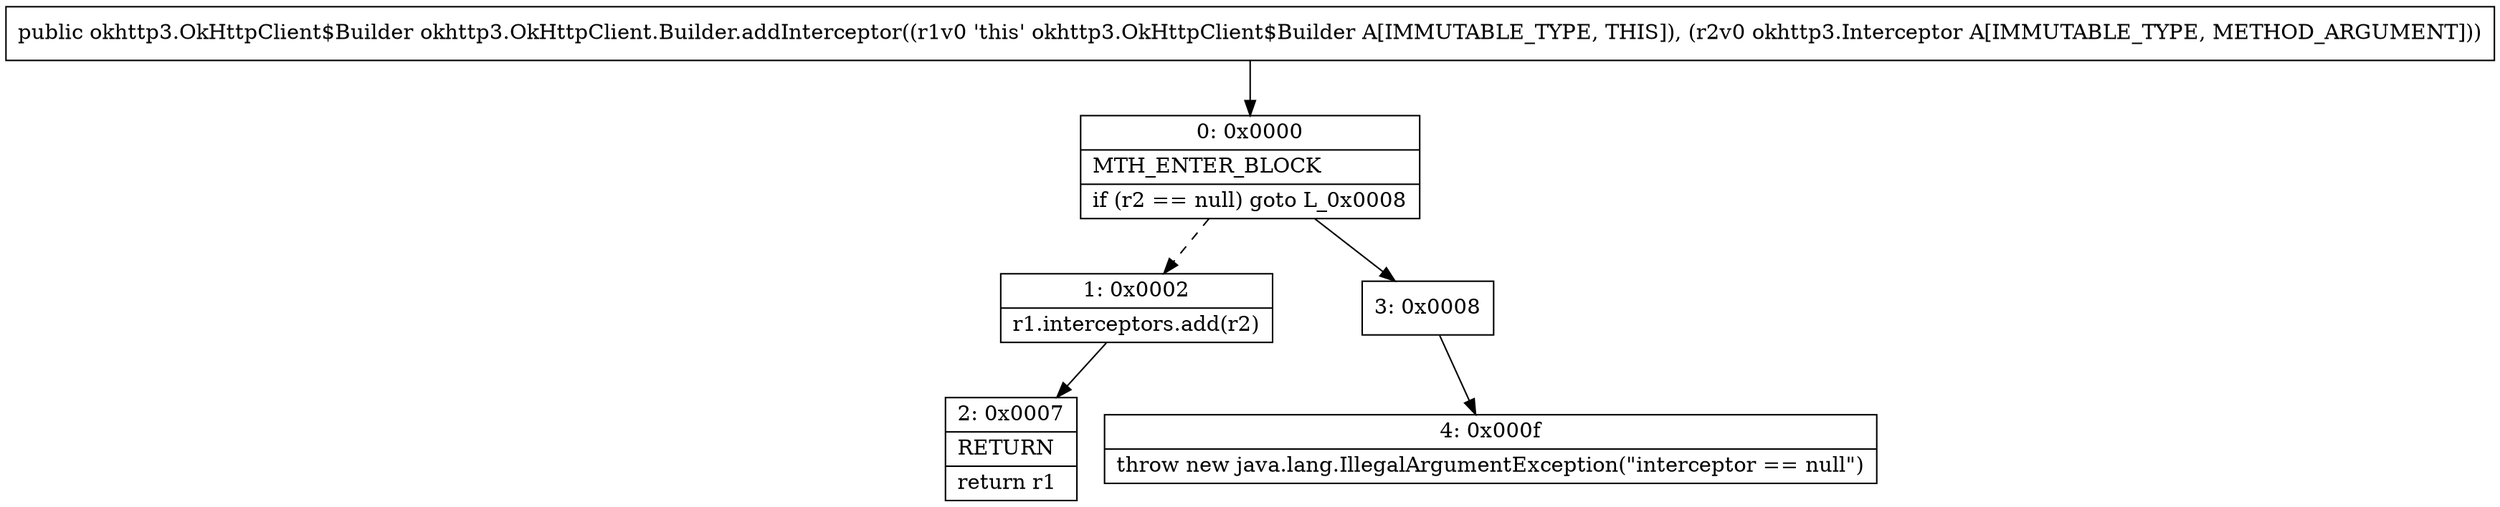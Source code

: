digraph "CFG forokhttp3.OkHttpClient.Builder.addInterceptor(Lokhttp3\/Interceptor;)Lokhttp3\/OkHttpClient$Builder;" {
Node_0 [shape=record,label="{0\:\ 0x0000|MTH_ENTER_BLOCK\l|if (r2 == null) goto L_0x0008\l}"];
Node_1 [shape=record,label="{1\:\ 0x0002|r1.interceptors.add(r2)\l}"];
Node_2 [shape=record,label="{2\:\ 0x0007|RETURN\l|return r1\l}"];
Node_3 [shape=record,label="{3\:\ 0x0008}"];
Node_4 [shape=record,label="{4\:\ 0x000f|throw new java.lang.IllegalArgumentException(\"interceptor == null\")\l}"];
MethodNode[shape=record,label="{public okhttp3.OkHttpClient$Builder okhttp3.OkHttpClient.Builder.addInterceptor((r1v0 'this' okhttp3.OkHttpClient$Builder A[IMMUTABLE_TYPE, THIS]), (r2v0 okhttp3.Interceptor A[IMMUTABLE_TYPE, METHOD_ARGUMENT])) }"];
MethodNode -> Node_0;
Node_0 -> Node_1[style=dashed];
Node_0 -> Node_3;
Node_1 -> Node_2;
Node_3 -> Node_4;
}

